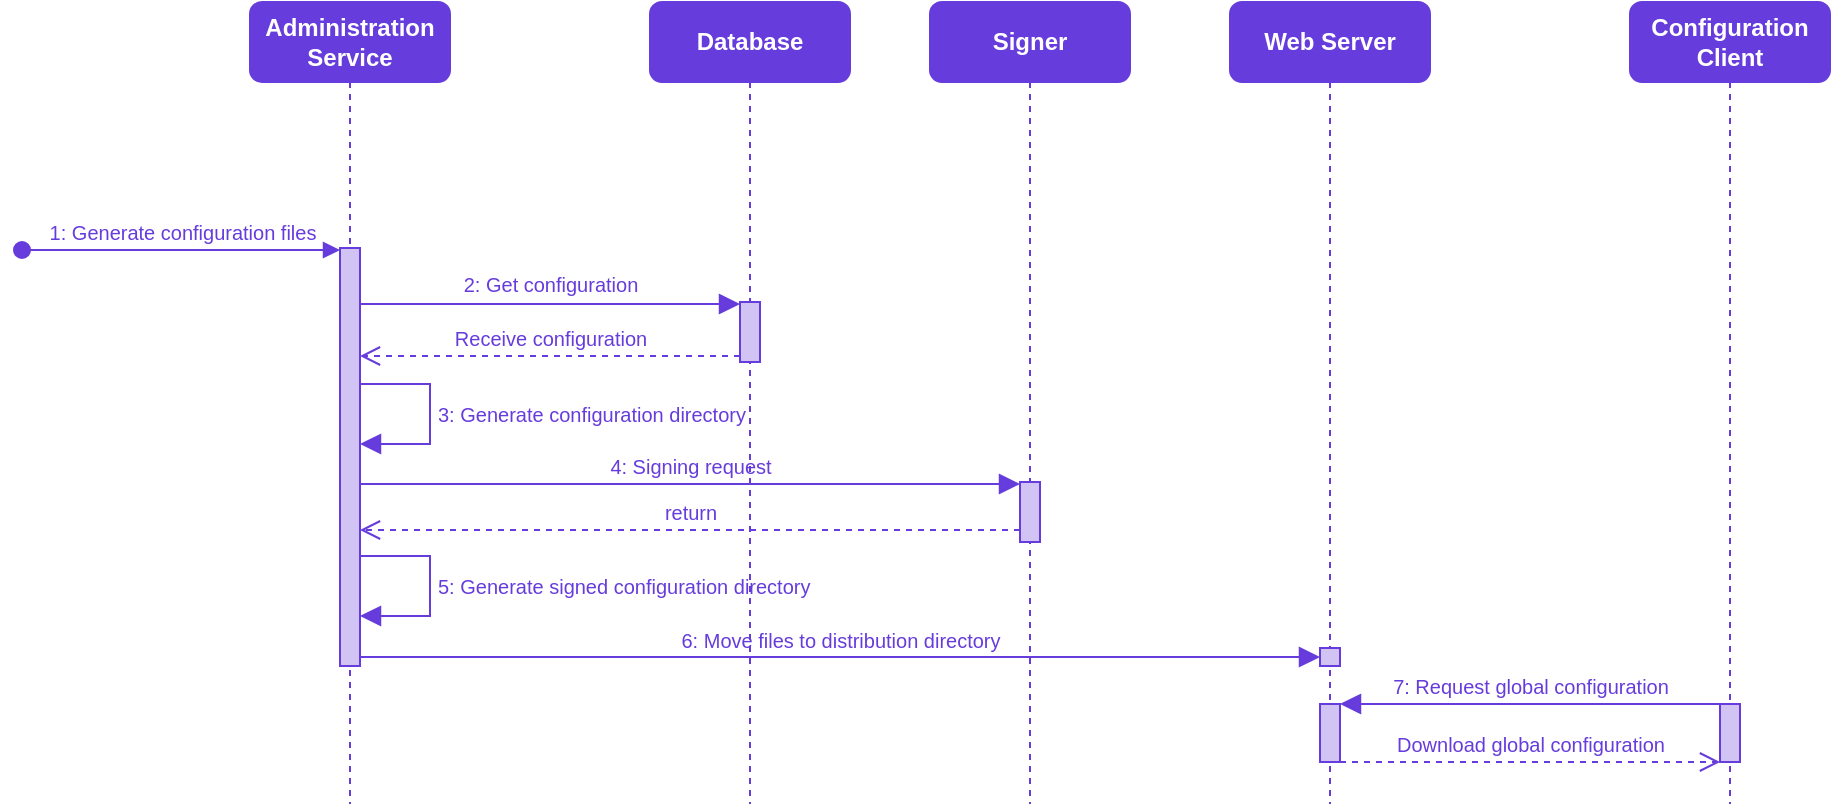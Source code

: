 <mxfile version="21.3.7" type="device">
  <diagram name="Page-1" id="cSV7-0scMpZvN8NUqW-q">
    <mxGraphModel dx="1389" dy="623" grid="1" gridSize="10" guides="1" tooltips="1" connect="1" arrows="1" fold="1" page="0" pageScale="1" pageWidth="827" pageHeight="1169" math="0" shadow="0">
      <root>
        <mxCell id="0" />
        <mxCell id="1" parent="0" />
        <mxCell id="cWf0aVLvuRAUnX-8SL5y-1" value="Administration Service" style="shape=umlLifeline;perimeter=lifelinePerimeter;whiteSpace=wrap;html=1;container=1;dropTarget=0;collapsible=0;recursiveResize=0;outlineConnect=0;portConstraint=eastwest;newEdgeStyle={&quot;edgeStyle&quot;:&quot;elbowEdgeStyle&quot;,&quot;elbow&quot;:&quot;vertical&quot;,&quot;curved&quot;:0,&quot;rounded&quot;:0};fontSize=12;fillColor=#663CDC;strokeColor=#663CDC;gradientColor=none;perimeterSpacing=0;glass=0;rounded=1;fontColor=#FFFFFF;fontStyle=1" vertex="1" parent="1">
          <mxGeometry x="-140" y="79" width="100" height="401" as="geometry" />
        </mxCell>
        <mxCell id="cWf0aVLvuRAUnX-8SL5y-15" value="" style="html=1;points=[];perimeter=orthogonalPerimeter;outlineConnect=0;targetShapes=umlLifeline;portConstraint=eastwest;newEdgeStyle={&quot;edgeStyle&quot;:&quot;elbowEdgeStyle&quot;,&quot;elbow&quot;:&quot;vertical&quot;,&quot;curved&quot;:0,&quot;rounded&quot;:0};fontSize=16;fillColor=#D1C4F4;strokeColor=#663CDC;" vertex="1" parent="cWf0aVLvuRAUnX-8SL5y-1">
          <mxGeometry x="45" y="123" width="10" height="209" as="geometry" />
        </mxCell>
        <mxCell id="cWf0aVLvuRAUnX-8SL5y-30" value="3: Generate configuration directory" style="html=1;align=left;spacingLeft=2;endArrow=block;rounded=0;edgeStyle=orthogonalEdgeStyle;curved=0;rounded=0;labelBackgroundColor=none;strokeColor=#663CDC;fontFamily=Helvetica;fontSize=10;fontColor=#663CDC;endSize=8;shape=connector;elbow=vertical;" edge="1" target="cWf0aVLvuRAUnX-8SL5y-15" parent="cWf0aVLvuRAUnX-8SL5y-1" source="cWf0aVLvuRAUnX-8SL5y-15">
          <mxGeometry x="-0.005" relative="1" as="geometry">
            <mxPoint x="60" y="191" as="sourcePoint" />
            <Array as="points">
              <mxPoint x="90" y="191" />
              <mxPoint x="90" y="221" />
            </Array>
            <mxPoint x="65" y="221" as="targetPoint" />
            <mxPoint as="offset" />
          </mxGeometry>
        </mxCell>
        <mxCell id="cWf0aVLvuRAUnX-8SL5y-35" value="5: Generate signed configuration directory" style="html=1;align=left;spacingLeft=2;endArrow=block;rounded=0;edgeStyle=orthogonalEdgeStyle;curved=0;rounded=0;labelBackgroundColor=none;strokeColor=#663CDC;fontFamily=Helvetica;fontSize=10;fontColor=#663CDC;endSize=8;shape=connector;elbow=vertical;" edge="1" parent="cWf0aVLvuRAUnX-8SL5y-1" source="cWf0aVLvuRAUnX-8SL5y-15" target="cWf0aVLvuRAUnX-8SL5y-15">
          <mxGeometry x="-0.005" relative="1" as="geometry">
            <mxPoint x="64" y="277" as="sourcePoint" />
            <Array as="points">
              <mxPoint x="90" y="277" />
              <mxPoint x="90" y="307" />
            </Array>
            <mxPoint x="64" y="307" as="targetPoint" />
            <mxPoint as="offset" />
          </mxGeometry>
        </mxCell>
        <mxCell id="cWf0aVLvuRAUnX-8SL5y-2" value="Database" style="shape=umlLifeline;perimeter=lifelinePerimeter;whiteSpace=wrap;html=1;container=1;dropTarget=0;collapsible=0;recursiveResize=0;outlineConnect=0;portConstraint=eastwest;newEdgeStyle={&quot;edgeStyle&quot;:&quot;elbowEdgeStyle&quot;,&quot;elbow&quot;:&quot;vertical&quot;,&quot;curved&quot;:0,&quot;rounded&quot;:0};fontSize=12;fillColor=#663CDC;strokeColor=#663CDC;gradientColor=none;perimeterSpacing=0;glass=0;rounded=1;fontColor=#FFFFFF;fontStyle=1" vertex="1" parent="1">
          <mxGeometry x="60" y="79" width="100" height="401" as="geometry" />
        </mxCell>
        <mxCell id="cWf0aVLvuRAUnX-8SL5y-17" value="" style="html=1;points=[];perimeter=orthogonalPerimeter;outlineConnect=0;targetShapes=umlLifeline;portConstraint=eastwest;newEdgeStyle={&quot;edgeStyle&quot;:&quot;elbowEdgeStyle&quot;,&quot;elbow&quot;:&quot;vertical&quot;,&quot;curved&quot;:0,&quot;rounded&quot;:0};fontSize=16;fillColor=#D1C4F4;strokeColor=#663CDC;" vertex="1" parent="cWf0aVLvuRAUnX-8SL5y-2">
          <mxGeometry x="45" y="150" width="10" height="30" as="geometry" />
        </mxCell>
        <mxCell id="cWf0aVLvuRAUnX-8SL5y-3" value="Web Server" style="shape=umlLifeline;perimeter=lifelinePerimeter;whiteSpace=wrap;html=1;container=1;dropTarget=0;collapsible=0;recursiveResize=0;outlineConnect=0;portConstraint=eastwest;newEdgeStyle={&quot;edgeStyle&quot;:&quot;elbowEdgeStyle&quot;,&quot;elbow&quot;:&quot;vertical&quot;,&quot;curved&quot;:0,&quot;rounded&quot;:0};fontSize=12;fillColor=#663CDC;strokeColor=#663CDC;gradientColor=none;perimeterSpacing=0;glass=0;rounded=1;fontColor=#FFFFFF;fontStyle=1" vertex="1" parent="1">
          <mxGeometry x="350" y="79" width="100" height="401" as="geometry" />
        </mxCell>
        <mxCell id="cWf0aVLvuRAUnX-8SL5y-36" value="" style="html=1;points=[];perimeter=orthogonalPerimeter;outlineConnect=0;targetShapes=umlLifeline;portConstraint=eastwest;newEdgeStyle={&quot;edgeStyle&quot;:&quot;elbowEdgeStyle&quot;,&quot;elbow&quot;:&quot;vertical&quot;,&quot;curved&quot;:0,&quot;rounded&quot;:0};strokeColor=#663CDC;fontFamily=Helvetica;fontSize=10;fontColor=#663CDC;fillColor=#D1C4F4;" vertex="1" parent="cWf0aVLvuRAUnX-8SL5y-3">
          <mxGeometry x="45" y="323" width="10" height="9" as="geometry" />
        </mxCell>
        <mxCell id="cWf0aVLvuRAUnX-8SL5y-38" value="" style="html=1;points=[];perimeter=orthogonalPerimeter;outlineConnect=0;targetShapes=umlLifeline;portConstraint=eastwest;newEdgeStyle={&quot;edgeStyle&quot;:&quot;elbowEdgeStyle&quot;,&quot;elbow&quot;:&quot;vertical&quot;,&quot;curved&quot;:0,&quot;rounded&quot;:0};strokeColor=#663CDC;fontFamily=Helvetica;fontSize=10;fontColor=#663CDC;fillColor=#D1C4F4;" vertex="1" parent="cWf0aVLvuRAUnX-8SL5y-3">
          <mxGeometry x="45" y="351" width="10" height="29" as="geometry" />
        </mxCell>
        <mxCell id="cWf0aVLvuRAUnX-8SL5y-4" value="Signer" style="shape=umlLifeline;perimeter=lifelinePerimeter;whiteSpace=wrap;html=1;container=1;dropTarget=0;collapsible=0;recursiveResize=0;outlineConnect=0;portConstraint=eastwest;newEdgeStyle={&quot;edgeStyle&quot;:&quot;elbowEdgeStyle&quot;,&quot;elbow&quot;:&quot;vertical&quot;,&quot;curved&quot;:0,&quot;rounded&quot;:0};fontSize=12;fillColor=#663CDC;strokeColor=#663CDC;gradientColor=none;perimeterSpacing=0;glass=0;rounded=1;fontColor=#FFFFFF;fontStyle=1" vertex="1" parent="1">
          <mxGeometry x="200" y="79" width="100" height="401" as="geometry" />
        </mxCell>
        <mxCell id="cWf0aVLvuRAUnX-8SL5y-32" value="" style="html=1;points=[];perimeter=orthogonalPerimeter;outlineConnect=0;targetShapes=umlLifeline;portConstraint=eastwest;newEdgeStyle={&quot;edgeStyle&quot;:&quot;elbowEdgeStyle&quot;,&quot;elbow&quot;:&quot;vertical&quot;,&quot;curved&quot;:0,&quot;rounded&quot;:0};strokeColor=#663CDC;fontFamily=Helvetica;fontSize=10;fontColor=#663CDC;fillColor=#D1C4F4;" vertex="1" parent="cWf0aVLvuRAUnX-8SL5y-4">
          <mxGeometry x="45" y="240" width="10" height="30" as="geometry" />
        </mxCell>
        <mxCell id="cWf0aVLvuRAUnX-8SL5y-5" value="Configuration Client" style="shape=umlLifeline;perimeter=lifelinePerimeter;whiteSpace=wrap;html=1;container=1;dropTarget=0;collapsible=0;recursiveResize=0;outlineConnect=0;portConstraint=eastwest;newEdgeStyle={&quot;edgeStyle&quot;:&quot;elbowEdgeStyle&quot;,&quot;elbow&quot;:&quot;vertical&quot;,&quot;curved&quot;:0,&quot;rounded&quot;:0};fontSize=12;fillColor=#663CDC;strokeColor=#663CDC;gradientColor=none;perimeterSpacing=0;glass=0;rounded=1;fontColor=#FFFFFF;fontStyle=1" vertex="1" parent="1">
          <mxGeometry x="550" y="79" width="100" height="401" as="geometry" />
        </mxCell>
        <mxCell id="cWf0aVLvuRAUnX-8SL5y-39" value="" style="html=1;points=[];perimeter=orthogonalPerimeter;outlineConnect=0;targetShapes=umlLifeline;portConstraint=eastwest;newEdgeStyle={&quot;edgeStyle&quot;:&quot;elbowEdgeStyle&quot;,&quot;elbow&quot;:&quot;vertical&quot;,&quot;curved&quot;:0,&quot;rounded&quot;:0};strokeColor=#663CDC;fontFamily=Helvetica;fontSize=10;fontColor=#663CDC;fillColor=#D1C4F4;" vertex="1" parent="cWf0aVLvuRAUnX-8SL5y-5">
          <mxGeometry x="45" y="351" width="10" height="29" as="geometry" />
        </mxCell>
        <mxCell id="cWf0aVLvuRAUnX-8SL5y-27" value="&lt;span style=&quot;font-size: 10px;&quot;&gt;&lt;font color=&quot;#663cdc&quot;&gt;2: Get configuration&lt;/font&gt;&lt;/span&gt;" style="html=1;verticalAlign=bottom;endArrow=block;edgeStyle=elbowEdgeStyle;elbow=vertical;curved=0;rounded=0;labelBackgroundColor=none;strokeColor=#663CDC;fontFamily=Helvetica;fontSize=16;fontColor=default;startSize=8;endSize=8;shape=connector;" edge="1" parent="1" source="cWf0aVLvuRAUnX-8SL5y-15" target="cWf0aVLvuRAUnX-8SL5y-17">
          <mxGeometry width="80" relative="1" as="geometry">
            <mxPoint x="-70" y="230" as="sourcePoint" />
            <mxPoint y="230" as="targetPoint" />
            <Array as="points">
              <mxPoint x="50" y="230" />
            </Array>
          </mxGeometry>
        </mxCell>
        <mxCell id="cWf0aVLvuRAUnX-8SL5y-28" value="Receive configuration" style="html=1;verticalAlign=bottom;endArrow=open;dashed=1;endSize=8;edgeStyle=elbowEdgeStyle;elbow=vertical;curved=0;rounded=0;labelBackgroundColor=none;strokeColor=#663CDC;fontFamily=Helvetica;fontSize=10;fontColor=#663CDC;shape=connector;" edge="1" parent="1" source="cWf0aVLvuRAUnX-8SL5y-17" target="cWf0aVLvuRAUnX-8SL5y-15">
          <mxGeometry relative="1" as="geometry">
            <mxPoint x="210" y="260" as="sourcePoint" />
            <mxPoint x="130" y="260" as="targetPoint" />
            <Array as="points">
              <mxPoint x="61" y="256" />
              <mxPoint x="50" y="250" />
            </Array>
          </mxGeometry>
        </mxCell>
        <mxCell id="cWf0aVLvuRAUnX-8SL5y-31" value="4: Signing request" style="html=1;verticalAlign=bottom;endArrow=block;edgeStyle=elbowEdgeStyle;elbow=vertical;curved=0;rounded=0;labelBackgroundColor=none;strokeColor=#663CDC;fontFamily=Helvetica;fontSize=10;fontColor=#663CDC;endSize=8;shape=connector;" edge="1" parent="1" source="cWf0aVLvuRAUnX-8SL5y-15" target="cWf0aVLvuRAUnX-8SL5y-32">
          <mxGeometry width="80" relative="1" as="geometry">
            <mxPoint x="-70" y="320" as="sourcePoint" />
            <mxPoint x="240" y="320" as="targetPoint" />
            <Array as="points">
              <mxPoint x="170" y="320" />
            </Array>
          </mxGeometry>
        </mxCell>
        <mxCell id="cWf0aVLvuRAUnX-8SL5y-33" value="return" style="html=1;verticalAlign=bottom;endArrow=open;dashed=1;endSize=8;edgeStyle=elbowEdgeStyle;elbow=vertical;curved=0;rounded=0;labelBackgroundColor=none;strokeColor=#663CDC;fontFamily=Helvetica;fontSize=10;fontColor=#663CDC;shape=connector;" edge="1" parent="1" target="cWf0aVLvuRAUnX-8SL5y-15">
          <mxGeometry relative="1" as="geometry">
            <mxPoint x="245" y="343.048" as="sourcePoint" />
            <mxPoint x="-76.0" y="343.048" as="targetPoint" />
          </mxGeometry>
        </mxCell>
        <mxCell id="cWf0aVLvuRAUnX-8SL5y-37" value="6: Move files to distribution directory" style="html=1;verticalAlign=bottom;endArrow=block;edgeStyle=elbowEdgeStyle;elbow=vertical;curved=0;rounded=0;labelBackgroundColor=none;strokeColor=#663CDC;fontFamily=Helvetica;fontSize=10;fontColor=#663CDC;endSize=8;shape=connector;" edge="1" parent="1" source="cWf0aVLvuRAUnX-8SL5y-15" target="cWf0aVLvuRAUnX-8SL5y-36">
          <mxGeometry width="80" relative="1" as="geometry">
            <mxPoint x="-76.0" y="402.524" as="sourcePoint" />
            <mxPoint x="370" y="403" as="targetPoint" />
          </mxGeometry>
        </mxCell>
        <mxCell id="cWf0aVLvuRAUnX-8SL5y-41" value="7: Request global configuration" style="html=1;verticalAlign=bottom;endArrow=block;edgeStyle=elbowEdgeStyle;elbow=horizontal;curved=0;rounded=0;labelBackgroundColor=none;strokeColor=#663CDC;fontFamily=Helvetica;fontSize=10;fontColor=#663CDC;endSize=8;shape=connector;" edge="1" parent="1" source="cWf0aVLvuRAUnX-8SL5y-39" target="cWf0aVLvuRAUnX-8SL5y-38">
          <mxGeometry width="80" relative="1" as="geometry">
            <mxPoint x="560" y="431" as="sourcePoint" />
            <mxPoint x="400" y="430" as="targetPoint" />
            <Array as="points">
              <mxPoint x="560" y="430" />
            </Array>
          </mxGeometry>
        </mxCell>
        <mxCell id="cWf0aVLvuRAUnX-8SL5y-43" value="Download global configuration" style="html=1;verticalAlign=bottom;endArrow=open;dashed=1;endSize=8;edgeStyle=elbowEdgeStyle;elbow=vertical;curved=0;rounded=0;labelBackgroundColor=none;strokeColor=#663CDC;fontFamily=Helvetica;fontSize=10;fontColor=#663CDC;shape=connector;" edge="1" parent="1" source="cWf0aVLvuRAUnX-8SL5y-38">
          <mxGeometry relative="1" as="geometry">
            <mxPoint x="395" y="459" as="sourcePoint" />
            <mxPoint x="595" y="459" as="targetPoint" />
            <Array as="points">
              <mxPoint x="430" y="459" />
            </Array>
          </mxGeometry>
        </mxCell>
        <mxCell id="cWf0aVLvuRAUnX-8SL5y-45" value="1: Generate configuration files" style="html=1;verticalAlign=bottom;startArrow=oval;startFill=1;endArrow=block;startSize=8;edgeStyle=elbowEdgeStyle;elbow=vertical;curved=0;rounded=0;labelBackgroundColor=none;strokeColor=#663CDC;fontFamily=Helvetica;fontSize=10;fontColor=#663CDC;shape=connector;" edge="1" parent="1" target="cWf0aVLvuRAUnX-8SL5y-15">
          <mxGeometry width="60" relative="1" as="geometry">
            <mxPoint x="-254" y="203" as="sourcePoint" />
            <mxPoint x="-99" y="203" as="targetPoint" />
          </mxGeometry>
        </mxCell>
      </root>
    </mxGraphModel>
  </diagram>
</mxfile>
